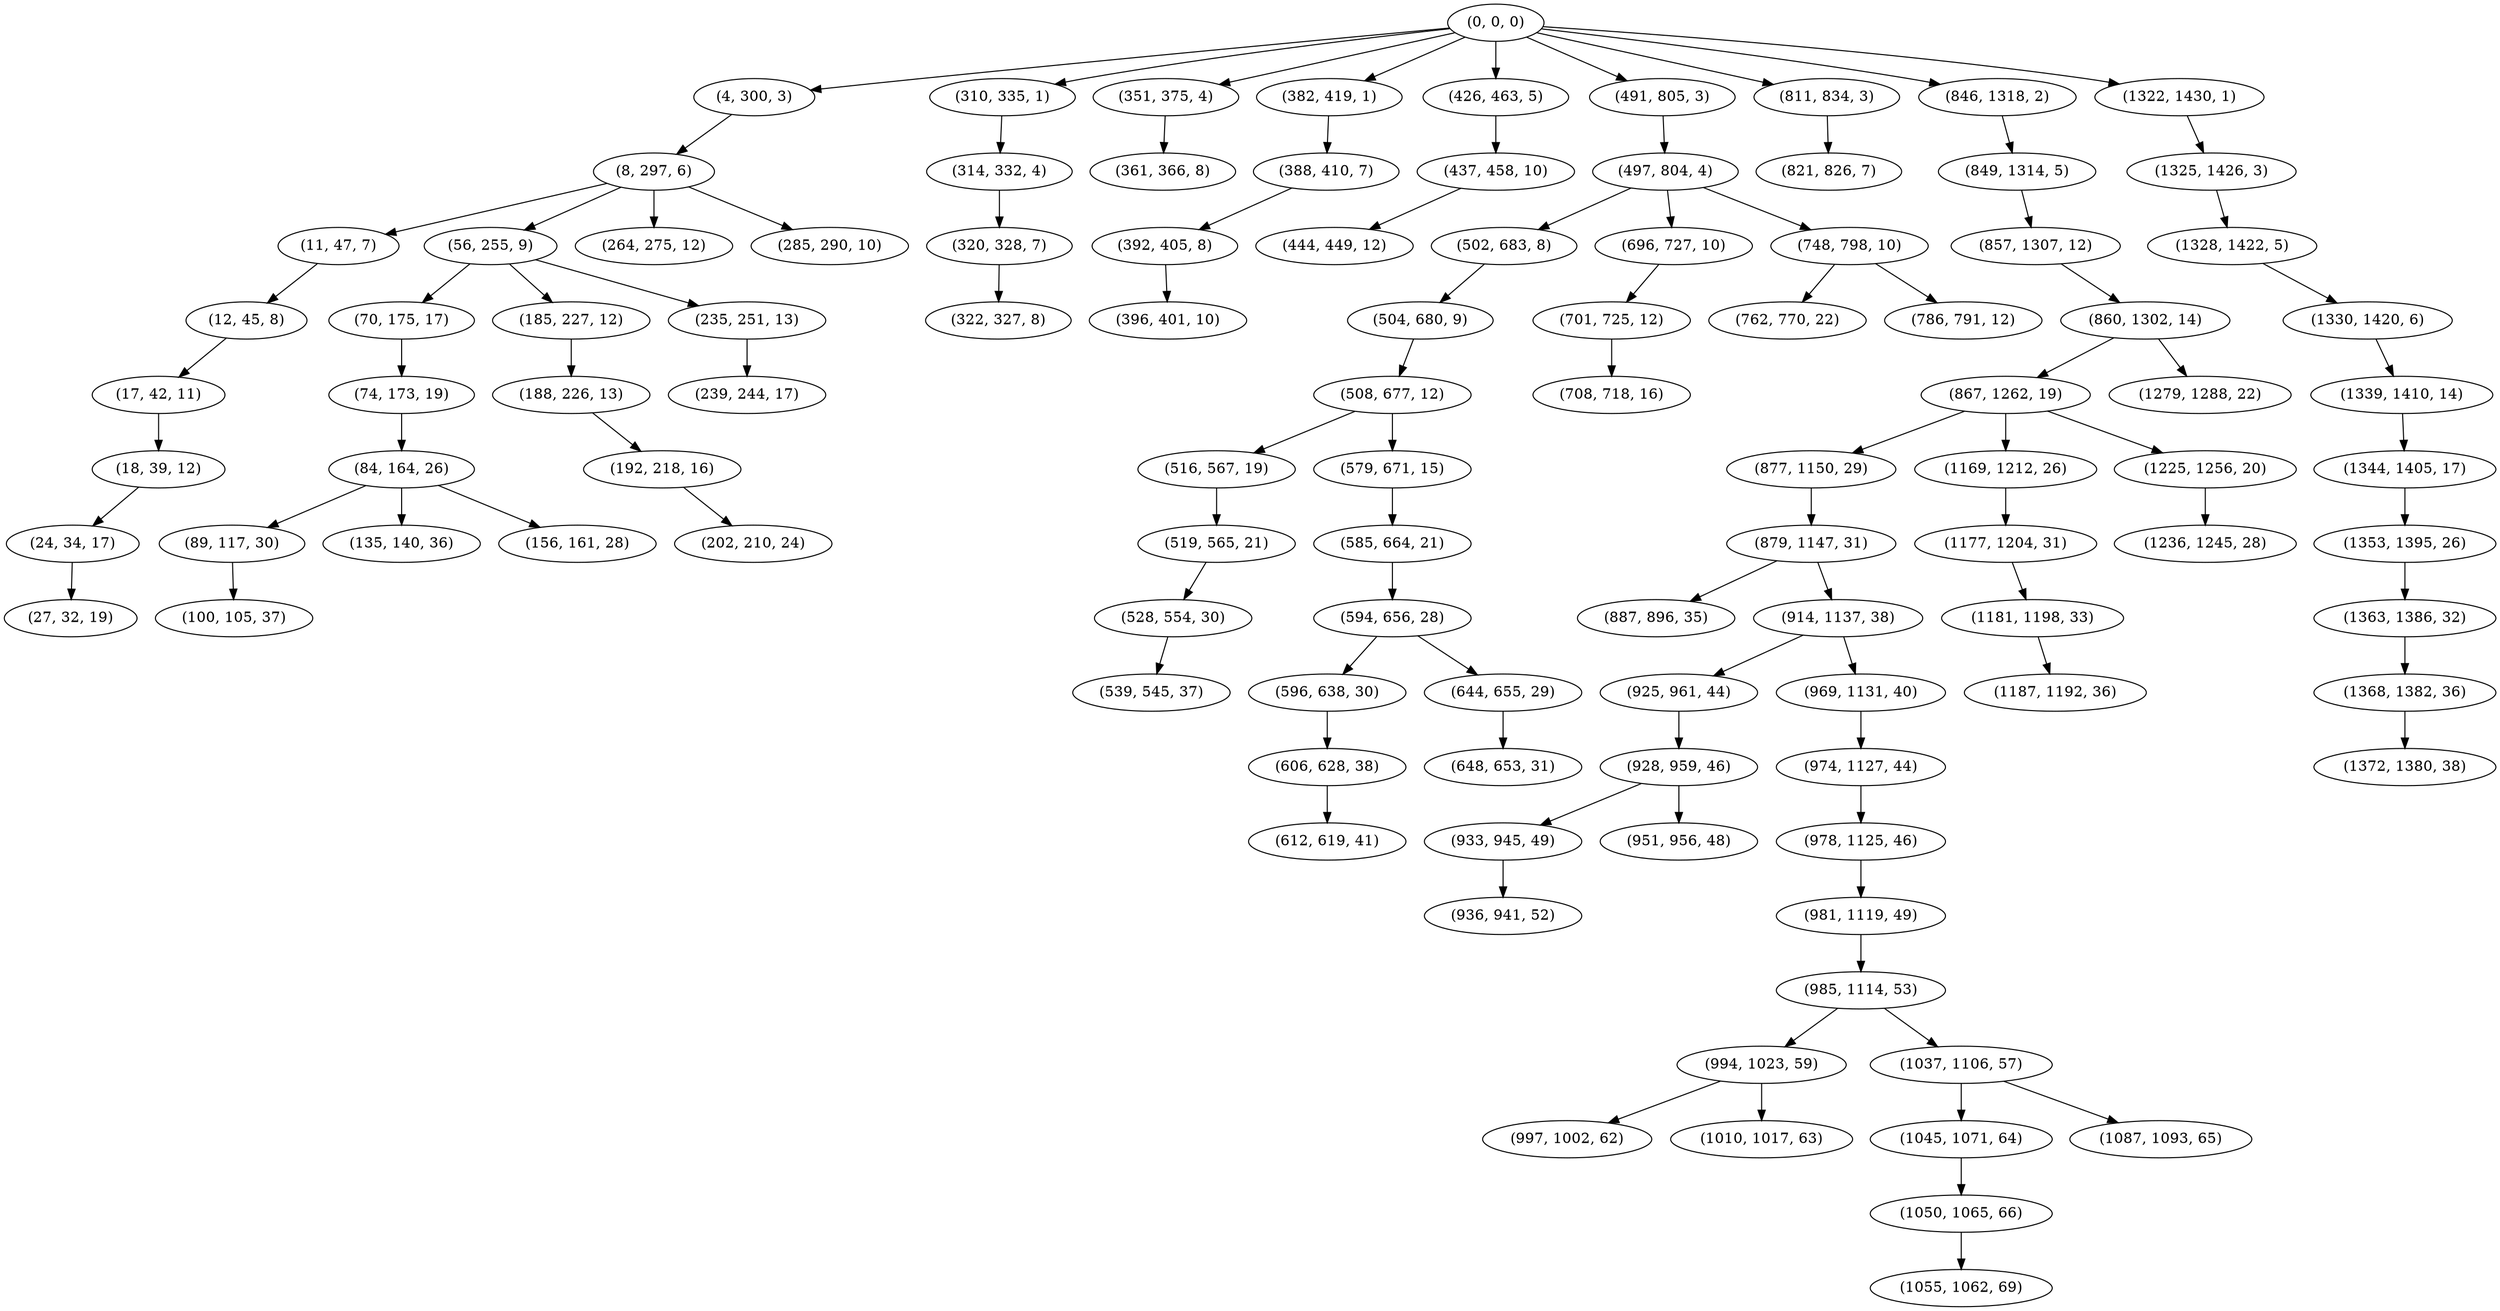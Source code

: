 digraph tree {
    "(0, 0, 0)";
    "(4, 300, 3)";
    "(8, 297, 6)";
    "(11, 47, 7)";
    "(12, 45, 8)";
    "(17, 42, 11)";
    "(18, 39, 12)";
    "(24, 34, 17)";
    "(27, 32, 19)";
    "(56, 255, 9)";
    "(70, 175, 17)";
    "(74, 173, 19)";
    "(84, 164, 26)";
    "(89, 117, 30)";
    "(100, 105, 37)";
    "(135, 140, 36)";
    "(156, 161, 28)";
    "(185, 227, 12)";
    "(188, 226, 13)";
    "(192, 218, 16)";
    "(202, 210, 24)";
    "(235, 251, 13)";
    "(239, 244, 17)";
    "(264, 275, 12)";
    "(285, 290, 10)";
    "(310, 335, 1)";
    "(314, 332, 4)";
    "(320, 328, 7)";
    "(322, 327, 8)";
    "(351, 375, 4)";
    "(361, 366, 8)";
    "(382, 419, 1)";
    "(388, 410, 7)";
    "(392, 405, 8)";
    "(396, 401, 10)";
    "(426, 463, 5)";
    "(437, 458, 10)";
    "(444, 449, 12)";
    "(491, 805, 3)";
    "(497, 804, 4)";
    "(502, 683, 8)";
    "(504, 680, 9)";
    "(508, 677, 12)";
    "(516, 567, 19)";
    "(519, 565, 21)";
    "(528, 554, 30)";
    "(539, 545, 37)";
    "(579, 671, 15)";
    "(585, 664, 21)";
    "(594, 656, 28)";
    "(596, 638, 30)";
    "(606, 628, 38)";
    "(612, 619, 41)";
    "(644, 655, 29)";
    "(648, 653, 31)";
    "(696, 727, 10)";
    "(701, 725, 12)";
    "(708, 718, 16)";
    "(748, 798, 10)";
    "(762, 770, 22)";
    "(786, 791, 12)";
    "(811, 834, 3)";
    "(821, 826, 7)";
    "(846, 1318, 2)";
    "(849, 1314, 5)";
    "(857, 1307, 12)";
    "(860, 1302, 14)";
    "(867, 1262, 19)";
    "(877, 1150, 29)";
    "(879, 1147, 31)";
    "(887, 896, 35)";
    "(914, 1137, 38)";
    "(925, 961, 44)";
    "(928, 959, 46)";
    "(933, 945, 49)";
    "(936, 941, 52)";
    "(951, 956, 48)";
    "(969, 1131, 40)";
    "(974, 1127, 44)";
    "(978, 1125, 46)";
    "(981, 1119, 49)";
    "(985, 1114, 53)";
    "(994, 1023, 59)";
    "(997, 1002, 62)";
    "(1010, 1017, 63)";
    "(1037, 1106, 57)";
    "(1045, 1071, 64)";
    "(1050, 1065, 66)";
    "(1055, 1062, 69)";
    "(1087, 1093, 65)";
    "(1169, 1212, 26)";
    "(1177, 1204, 31)";
    "(1181, 1198, 33)";
    "(1187, 1192, 36)";
    "(1225, 1256, 20)";
    "(1236, 1245, 28)";
    "(1279, 1288, 22)";
    "(1322, 1430, 1)";
    "(1325, 1426, 3)";
    "(1328, 1422, 5)";
    "(1330, 1420, 6)";
    "(1339, 1410, 14)";
    "(1344, 1405, 17)";
    "(1353, 1395, 26)";
    "(1363, 1386, 32)";
    "(1368, 1382, 36)";
    "(1372, 1380, 38)";
    "(0, 0, 0)" -> "(4, 300, 3)";
    "(0, 0, 0)" -> "(310, 335, 1)";
    "(0, 0, 0)" -> "(351, 375, 4)";
    "(0, 0, 0)" -> "(382, 419, 1)";
    "(0, 0, 0)" -> "(426, 463, 5)";
    "(0, 0, 0)" -> "(491, 805, 3)";
    "(0, 0, 0)" -> "(811, 834, 3)";
    "(0, 0, 0)" -> "(846, 1318, 2)";
    "(0, 0, 0)" -> "(1322, 1430, 1)";
    "(4, 300, 3)" -> "(8, 297, 6)";
    "(8, 297, 6)" -> "(11, 47, 7)";
    "(8, 297, 6)" -> "(56, 255, 9)";
    "(8, 297, 6)" -> "(264, 275, 12)";
    "(8, 297, 6)" -> "(285, 290, 10)";
    "(11, 47, 7)" -> "(12, 45, 8)";
    "(12, 45, 8)" -> "(17, 42, 11)";
    "(17, 42, 11)" -> "(18, 39, 12)";
    "(18, 39, 12)" -> "(24, 34, 17)";
    "(24, 34, 17)" -> "(27, 32, 19)";
    "(56, 255, 9)" -> "(70, 175, 17)";
    "(56, 255, 9)" -> "(185, 227, 12)";
    "(56, 255, 9)" -> "(235, 251, 13)";
    "(70, 175, 17)" -> "(74, 173, 19)";
    "(74, 173, 19)" -> "(84, 164, 26)";
    "(84, 164, 26)" -> "(89, 117, 30)";
    "(84, 164, 26)" -> "(135, 140, 36)";
    "(84, 164, 26)" -> "(156, 161, 28)";
    "(89, 117, 30)" -> "(100, 105, 37)";
    "(185, 227, 12)" -> "(188, 226, 13)";
    "(188, 226, 13)" -> "(192, 218, 16)";
    "(192, 218, 16)" -> "(202, 210, 24)";
    "(235, 251, 13)" -> "(239, 244, 17)";
    "(310, 335, 1)" -> "(314, 332, 4)";
    "(314, 332, 4)" -> "(320, 328, 7)";
    "(320, 328, 7)" -> "(322, 327, 8)";
    "(351, 375, 4)" -> "(361, 366, 8)";
    "(382, 419, 1)" -> "(388, 410, 7)";
    "(388, 410, 7)" -> "(392, 405, 8)";
    "(392, 405, 8)" -> "(396, 401, 10)";
    "(426, 463, 5)" -> "(437, 458, 10)";
    "(437, 458, 10)" -> "(444, 449, 12)";
    "(491, 805, 3)" -> "(497, 804, 4)";
    "(497, 804, 4)" -> "(502, 683, 8)";
    "(497, 804, 4)" -> "(696, 727, 10)";
    "(497, 804, 4)" -> "(748, 798, 10)";
    "(502, 683, 8)" -> "(504, 680, 9)";
    "(504, 680, 9)" -> "(508, 677, 12)";
    "(508, 677, 12)" -> "(516, 567, 19)";
    "(508, 677, 12)" -> "(579, 671, 15)";
    "(516, 567, 19)" -> "(519, 565, 21)";
    "(519, 565, 21)" -> "(528, 554, 30)";
    "(528, 554, 30)" -> "(539, 545, 37)";
    "(579, 671, 15)" -> "(585, 664, 21)";
    "(585, 664, 21)" -> "(594, 656, 28)";
    "(594, 656, 28)" -> "(596, 638, 30)";
    "(594, 656, 28)" -> "(644, 655, 29)";
    "(596, 638, 30)" -> "(606, 628, 38)";
    "(606, 628, 38)" -> "(612, 619, 41)";
    "(644, 655, 29)" -> "(648, 653, 31)";
    "(696, 727, 10)" -> "(701, 725, 12)";
    "(701, 725, 12)" -> "(708, 718, 16)";
    "(748, 798, 10)" -> "(762, 770, 22)";
    "(748, 798, 10)" -> "(786, 791, 12)";
    "(811, 834, 3)" -> "(821, 826, 7)";
    "(846, 1318, 2)" -> "(849, 1314, 5)";
    "(849, 1314, 5)" -> "(857, 1307, 12)";
    "(857, 1307, 12)" -> "(860, 1302, 14)";
    "(860, 1302, 14)" -> "(867, 1262, 19)";
    "(860, 1302, 14)" -> "(1279, 1288, 22)";
    "(867, 1262, 19)" -> "(877, 1150, 29)";
    "(867, 1262, 19)" -> "(1169, 1212, 26)";
    "(867, 1262, 19)" -> "(1225, 1256, 20)";
    "(877, 1150, 29)" -> "(879, 1147, 31)";
    "(879, 1147, 31)" -> "(887, 896, 35)";
    "(879, 1147, 31)" -> "(914, 1137, 38)";
    "(914, 1137, 38)" -> "(925, 961, 44)";
    "(914, 1137, 38)" -> "(969, 1131, 40)";
    "(925, 961, 44)" -> "(928, 959, 46)";
    "(928, 959, 46)" -> "(933, 945, 49)";
    "(928, 959, 46)" -> "(951, 956, 48)";
    "(933, 945, 49)" -> "(936, 941, 52)";
    "(969, 1131, 40)" -> "(974, 1127, 44)";
    "(974, 1127, 44)" -> "(978, 1125, 46)";
    "(978, 1125, 46)" -> "(981, 1119, 49)";
    "(981, 1119, 49)" -> "(985, 1114, 53)";
    "(985, 1114, 53)" -> "(994, 1023, 59)";
    "(985, 1114, 53)" -> "(1037, 1106, 57)";
    "(994, 1023, 59)" -> "(997, 1002, 62)";
    "(994, 1023, 59)" -> "(1010, 1017, 63)";
    "(1037, 1106, 57)" -> "(1045, 1071, 64)";
    "(1037, 1106, 57)" -> "(1087, 1093, 65)";
    "(1045, 1071, 64)" -> "(1050, 1065, 66)";
    "(1050, 1065, 66)" -> "(1055, 1062, 69)";
    "(1169, 1212, 26)" -> "(1177, 1204, 31)";
    "(1177, 1204, 31)" -> "(1181, 1198, 33)";
    "(1181, 1198, 33)" -> "(1187, 1192, 36)";
    "(1225, 1256, 20)" -> "(1236, 1245, 28)";
    "(1322, 1430, 1)" -> "(1325, 1426, 3)";
    "(1325, 1426, 3)" -> "(1328, 1422, 5)";
    "(1328, 1422, 5)" -> "(1330, 1420, 6)";
    "(1330, 1420, 6)" -> "(1339, 1410, 14)";
    "(1339, 1410, 14)" -> "(1344, 1405, 17)";
    "(1344, 1405, 17)" -> "(1353, 1395, 26)";
    "(1353, 1395, 26)" -> "(1363, 1386, 32)";
    "(1363, 1386, 32)" -> "(1368, 1382, 36)";
    "(1368, 1382, 36)" -> "(1372, 1380, 38)";
}
